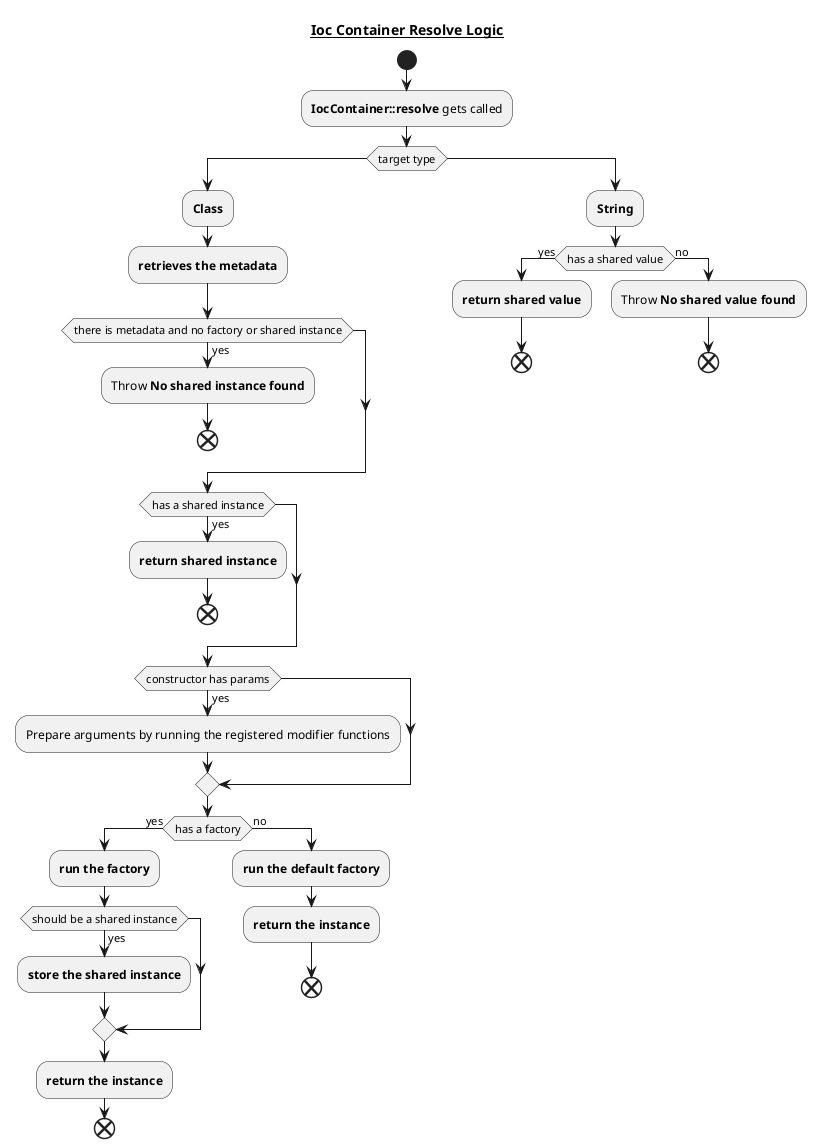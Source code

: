 @startuml
title __Ioc Container Resolve Logic__
start
:**IocContainer::resolve** gets called;
switch (target type)
case ()
    :**Class**;
    :**retrieves the metadata**;
    if (there is metadata and no factory or shared instance) then(yes)
        :Throw **No shared instance found**;
        end
    endif

    if (has a shared instance) then(yes)
        :**return shared instance**;
        end
    endif

    if (constructor has params) then(yes)
        :Prepare arguments by running the registered modifier functions;
    endif

    if (has a factory) then(yes)
        :**run the factory**;

        if (should be a shared instance) then(yes)
            :**store the shared instance**;
        endif

        :**return the instance**;

        end
    else(no)
        :**run the default factory**;
        :**return the instance**;
        end
    endif

case ()
    :**String**;
    if (has a shared value) then(yes)
        :**return shared value**;
        end
    else (no)
        :Throw **No shared value found**;
        end
    endif
endswitch

@enduml
